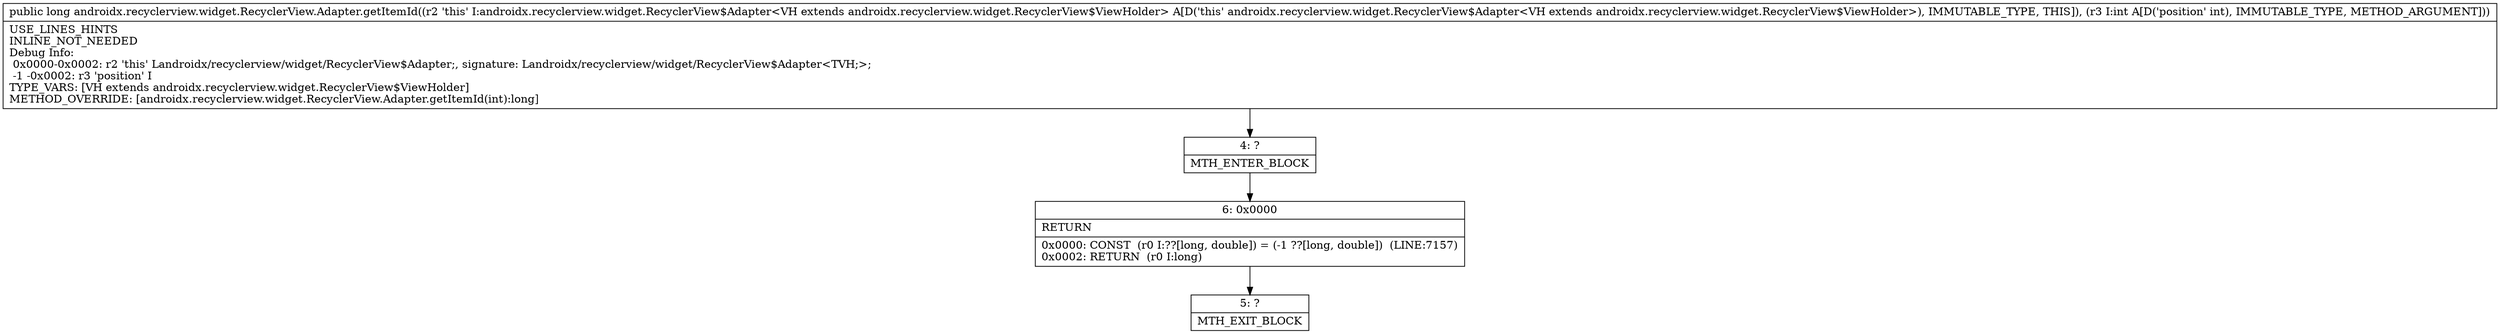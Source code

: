 digraph "CFG forandroidx.recyclerview.widget.RecyclerView.Adapter.getItemId(I)J" {
Node_4 [shape=record,label="{4\:\ ?|MTH_ENTER_BLOCK\l}"];
Node_6 [shape=record,label="{6\:\ 0x0000|RETURN\l|0x0000: CONST  (r0 I:??[long, double]) = (\-1 ??[long, double])  (LINE:7157)\l0x0002: RETURN  (r0 I:long) \l}"];
Node_5 [shape=record,label="{5\:\ ?|MTH_EXIT_BLOCK\l}"];
MethodNode[shape=record,label="{public long androidx.recyclerview.widget.RecyclerView.Adapter.getItemId((r2 'this' I:androidx.recyclerview.widget.RecyclerView$Adapter\<VH extends androidx.recyclerview.widget.RecyclerView$ViewHolder\> A[D('this' androidx.recyclerview.widget.RecyclerView$Adapter\<VH extends androidx.recyclerview.widget.RecyclerView$ViewHolder\>), IMMUTABLE_TYPE, THIS]), (r3 I:int A[D('position' int), IMMUTABLE_TYPE, METHOD_ARGUMENT]))  | USE_LINES_HINTS\lINLINE_NOT_NEEDED\lDebug Info:\l  0x0000\-0x0002: r2 'this' Landroidx\/recyclerview\/widget\/RecyclerView$Adapter;, signature: Landroidx\/recyclerview\/widget\/RecyclerView$Adapter\<TVH;\>;\l  \-1 \-0x0002: r3 'position' I\lTYPE_VARS: [VH extends androidx.recyclerview.widget.RecyclerView$ViewHolder]\lMETHOD_OVERRIDE: [androidx.recyclerview.widget.RecyclerView.Adapter.getItemId(int):long]\l}"];
MethodNode -> Node_4;Node_4 -> Node_6;
Node_6 -> Node_5;
}

